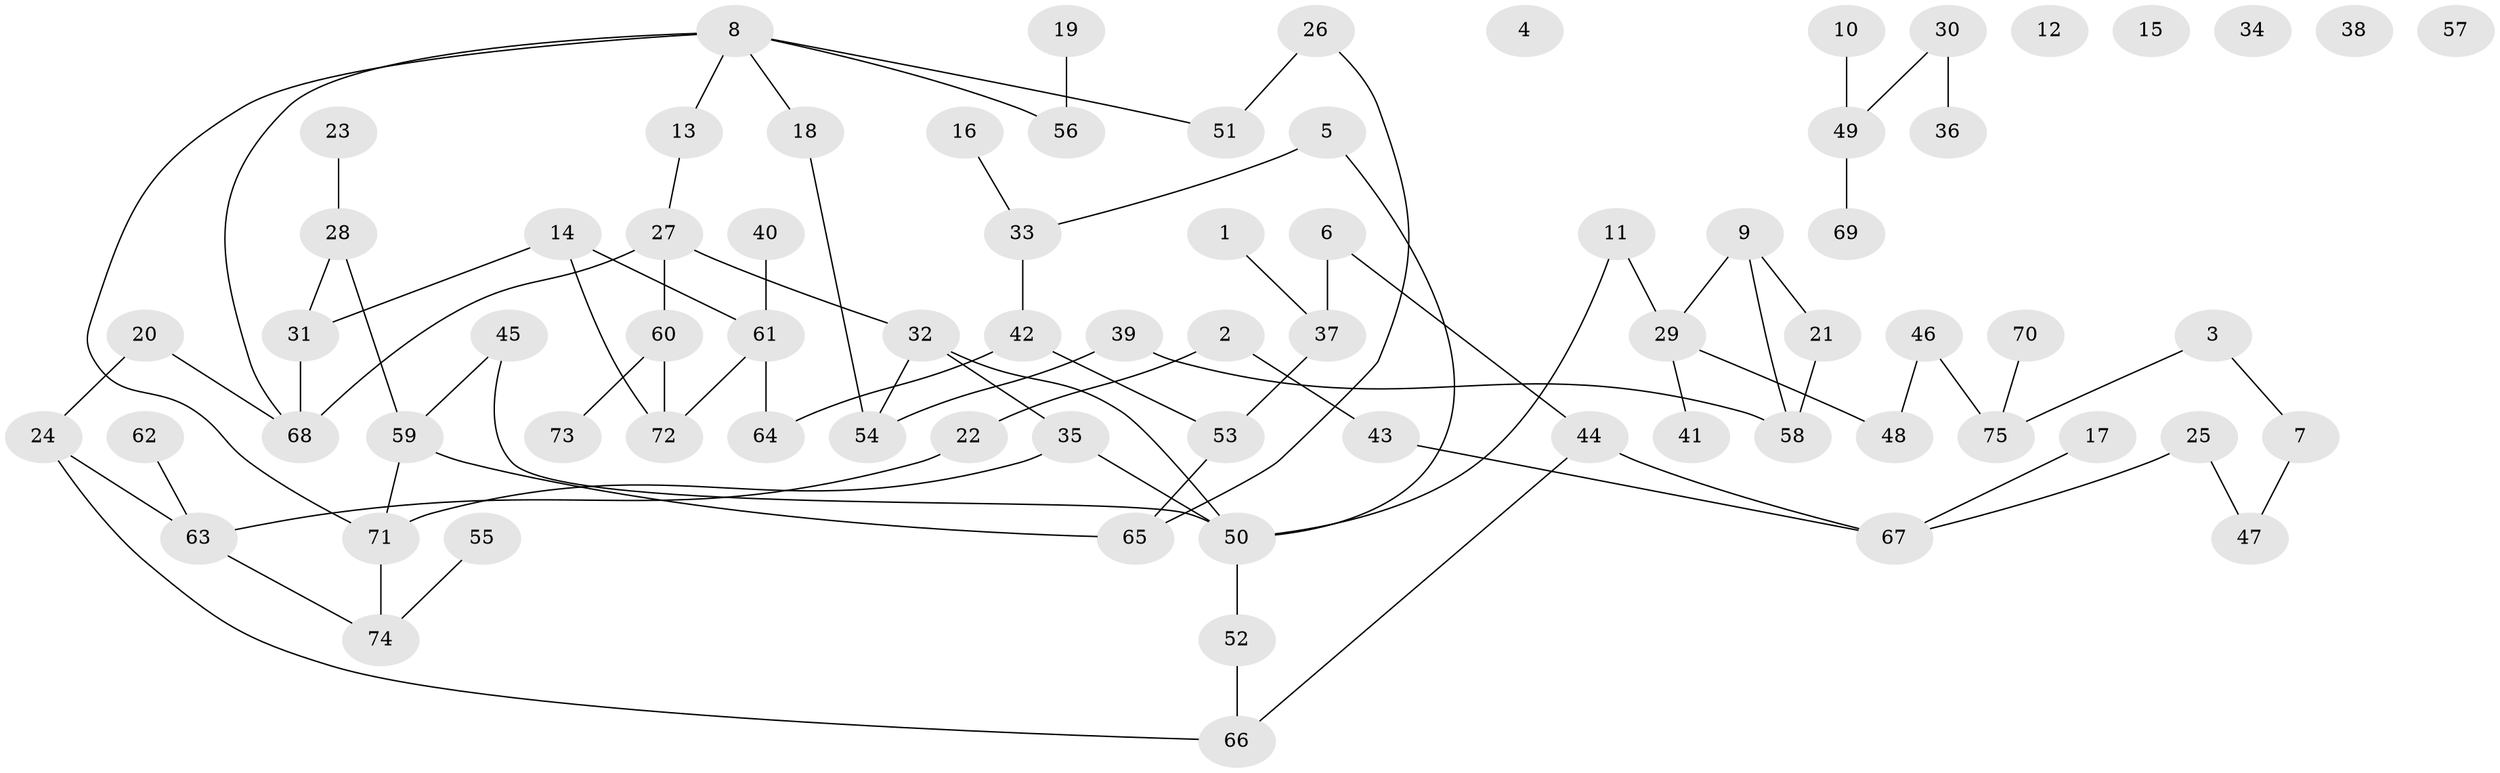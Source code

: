 // coarse degree distribution, {1: 0.1956521739130435, 2: 0.30434782608695654, 0: 0.13043478260869565, 3: 0.13043478260869565, 6: 0.06521739130434782, 4: 0.10869565217391304, 5: 0.06521739130434782}
// Generated by graph-tools (version 1.1) at 2025/41/03/06/25 10:41:22]
// undirected, 75 vertices, 85 edges
graph export_dot {
graph [start="1"]
  node [color=gray90,style=filled];
  1;
  2;
  3;
  4;
  5;
  6;
  7;
  8;
  9;
  10;
  11;
  12;
  13;
  14;
  15;
  16;
  17;
  18;
  19;
  20;
  21;
  22;
  23;
  24;
  25;
  26;
  27;
  28;
  29;
  30;
  31;
  32;
  33;
  34;
  35;
  36;
  37;
  38;
  39;
  40;
  41;
  42;
  43;
  44;
  45;
  46;
  47;
  48;
  49;
  50;
  51;
  52;
  53;
  54;
  55;
  56;
  57;
  58;
  59;
  60;
  61;
  62;
  63;
  64;
  65;
  66;
  67;
  68;
  69;
  70;
  71;
  72;
  73;
  74;
  75;
  1 -- 37;
  2 -- 22;
  2 -- 43;
  3 -- 7;
  3 -- 75;
  5 -- 33;
  5 -- 50;
  6 -- 37;
  6 -- 44;
  7 -- 47;
  8 -- 13;
  8 -- 18;
  8 -- 51;
  8 -- 56;
  8 -- 68;
  8 -- 71;
  9 -- 21;
  9 -- 29;
  9 -- 58;
  10 -- 49;
  11 -- 29;
  11 -- 50;
  13 -- 27;
  14 -- 31;
  14 -- 61;
  14 -- 72;
  16 -- 33;
  17 -- 67;
  18 -- 54;
  19 -- 56;
  20 -- 24;
  20 -- 68;
  21 -- 58;
  22 -- 63;
  23 -- 28;
  24 -- 63;
  24 -- 66;
  25 -- 47;
  25 -- 67;
  26 -- 51;
  26 -- 65;
  27 -- 32;
  27 -- 60;
  27 -- 68;
  28 -- 31;
  28 -- 59;
  29 -- 41;
  29 -- 48;
  30 -- 36;
  30 -- 49;
  31 -- 68;
  32 -- 35;
  32 -- 50;
  32 -- 54;
  33 -- 42;
  35 -- 50;
  35 -- 71;
  37 -- 53;
  39 -- 54;
  39 -- 58;
  40 -- 61;
  42 -- 53;
  42 -- 64;
  43 -- 67;
  44 -- 66;
  44 -- 67;
  45 -- 50;
  45 -- 59;
  46 -- 48;
  46 -- 75;
  49 -- 69;
  50 -- 52;
  52 -- 66;
  53 -- 65;
  55 -- 74;
  59 -- 65;
  59 -- 71;
  60 -- 72;
  60 -- 73;
  61 -- 64;
  61 -- 72;
  62 -- 63;
  63 -- 74;
  70 -- 75;
  71 -- 74;
}
